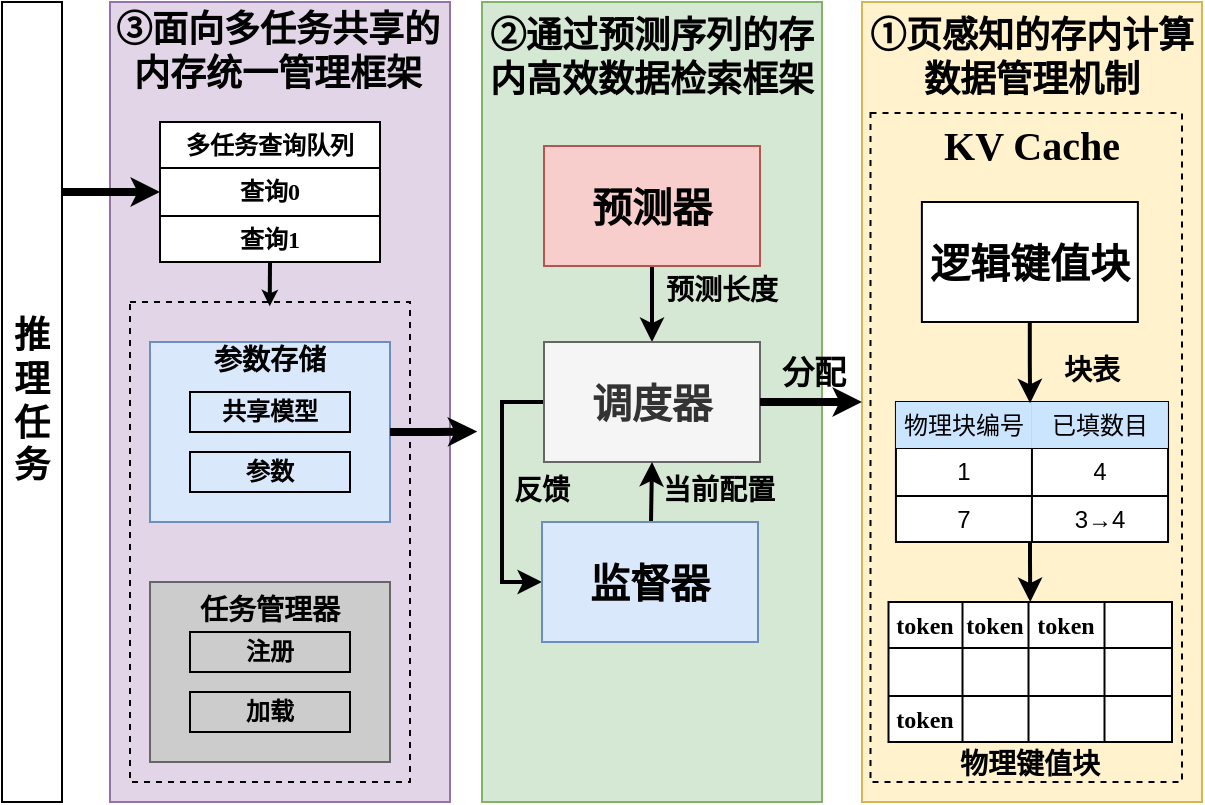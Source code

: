 <mxfile version="22.1.4" type="github">
  <diagram name="第 1 页" id="zTOf3-CGoBFPhX1lA7_f">
    <mxGraphModel dx="1179" dy="679" grid="1" gridSize="10" guides="1" tooltips="1" connect="1" arrows="1" fold="1" page="1" pageScale="1" pageWidth="827" pageHeight="1169" math="0" shadow="0">
      <root>
        <mxCell id="0" />
        <mxCell id="1" parent="0" />
        <mxCell id="1tt3a1rVnRaawe3LGonH-4" value="&lt;font face=&quot;宋体&quot; size=&quot;1&quot; style=&quot;&quot;&gt;&lt;span style=&quot;font-size: 18px;&quot;&gt;&lt;b&gt;推理任务&lt;/b&gt;&lt;/span&gt;&lt;/font&gt;" style="rounded=0;whiteSpace=wrap;html=1;" vertex="1" parent="1">
          <mxGeometry x="30" y="160" width="30" height="400" as="geometry" />
        </mxCell>
        <mxCell id="1tt3a1rVnRaawe3LGonH-35" value="" style="group" vertex="1" connectable="0" parent="1">
          <mxGeometry x="60" y="160" width="210" height="400" as="geometry" />
        </mxCell>
        <mxCell id="1tt3a1rVnRaawe3LGonH-1" value="" style="rounded=0;whiteSpace=wrap;html=1;fillColor=#e1d5e7;strokeColor=#9673a6;" vertex="1" parent="1tt3a1rVnRaawe3LGonH-35">
          <mxGeometry x="24" width="170" height="400" as="geometry" />
        </mxCell>
        <mxCell id="1tt3a1rVnRaawe3LGonH-16" value="&lt;font face=&quot;宋体&quot; style=&quot;font-size: 18px;&quot;&gt;&lt;b&gt;&lt;font style=&quot;font-size: 18px;&quot;&gt;③&lt;/font&gt;面向多任务共享的内存统一管理框架&lt;/b&gt;&lt;/font&gt;" style="text;html=1;strokeColor=none;fillColor=none;align=center;verticalAlign=middle;whiteSpace=wrap;rounded=0;" vertex="1" parent="1tt3a1rVnRaawe3LGonH-35">
          <mxGeometry x="24" width="168" height="50" as="geometry" />
        </mxCell>
        <mxCell id="1tt3a1rVnRaawe3LGonH-20" value="" style="shape=table;startSize=0;container=1;collapsible=0;childLayout=tableLayout;fontFamily=宋体;fontStyle=1" vertex="1" parent="1tt3a1rVnRaawe3LGonH-35">
          <mxGeometry x="49" y="60" width="110" height="70" as="geometry" />
        </mxCell>
        <mxCell id="1tt3a1rVnRaawe3LGonH-21" value="" style="shape=tableRow;horizontal=0;startSize=0;swimlaneHead=0;swimlaneBody=0;strokeColor=inherit;top=0;left=0;bottom=0;right=0;collapsible=0;dropTarget=0;fillColor=none;points=[[0,0.5],[1,0.5]];portConstraint=eastwest;" vertex="1" parent="1tt3a1rVnRaawe3LGonH-20">
          <mxGeometry width="110" height="23" as="geometry" />
        </mxCell>
        <mxCell id="1tt3a1rVnRaawe3LGonH-22" value="&lt;font face=&quot;宋体&quot;&gt;&lt;b&gt;多任务查询队列&lt;/b&gt;&lt;/font&gt;" style="shape=partialRectangle;html=1;whiteSpace=wrap;connectable=0;strokeColor=inherit;overflow=hidden;fillColor=none;top=0;left=0;bottom=0;right=0;pointerEvents=1;" vertex="1" parent="1tt3a1rVnRaawe3LGonH-21">
          <mxGeometry width="110" height="23" as="geometry">
            <mxRectangle width="110" height="23" as="alternateBounds" />
          </mxGeometry>
        </mxCell>
        <mxCell id="1tt3a1rVnRaawe3LGonH-38" style="shape=tableRow;horizontal=0;startSize=0;swimlaneHead=0;swimlaneBody=0;strokeColor=inherit;top=0;left=0;bottom=0;right=0;collapsible=0;dropTarget=0;fillColor=none;points=[[0,0.5],[1,0.5]];portConstraint=eastwest;" vertex="1" parent="1tt3a1rVnRaawe3LGonH-20">
          <mxGeometry y="23" width="110" height="24" as="geometry" />
        </mxCell>
        <mxCell id="1tt3a1rVnRaawe3LGonH-39" value="&lt;font style=&quot;font-size: 12px;&quot; face=&quot;宋体&quot;&gt;&lt;b&gt;查询0&lt;/b&gt;&lt;/font&gt;" style="shape=partialRectangle;html=1;whiteSpace=wrap;connectable=0;strokeColor=inherit;overflow=hidden;fillColor=none;top=0;left=0;bottom=0;right=0;pointerEvents=1;" vertex="1" parent="1tt3a1rVnRaawe3LGonH-38">
          <mxGeometry width="110" height="24" as="geometry">
            <mxRectangle width="110" height="24" as="alternateBounds" />
          </mxGeometry>
        </mxCell>
        <mxCell id="1tt3a1rVnRaawe3LGonH-40" style="shape=tableRow;horizontal=0;startSize=0;swimlaneHead=0;swimlaneBody=0;strokeColor=inherit;top=0;left=0;bottom=0;right=0;collapsible=0;dropTarget=0;fillColor=none;points=[[0,0.5],[1,0.5]];portConstraint=eastwest;" vertex="1" parent="1tt3a1rVnRaawe3LGonH-20">
          <mxGeometry y="47" width="110" height="23" as="geometry" />
        </mxCell>
        <mxCell id="1tt3a1rVnRaawe3LGonH-41" value="&lt;b&gt;&lt;font face=&quot;宋体&quot;&gt;查询1&lt;/font&gt;&lt;/b&gt;" style="shape=partialRectangle;html=1;whiteSpace=wrap;connectable=0;strokeColor=inherit;overflow=hidden;fillColor=none;top=0;left=0;bottom=0;right=0;pointerEvents=1;" vertex="1" parent="1tt3a1rVnRaawe3LGonH-40">
          <mxGeometry width="110" height="23" as="geometry">
            <mxRectangle width="110" height="23" as="alternateBounds" />
          </mxGeometry>
        </mxCell>
        <mxCell id="1tt3a1rVnRaawe3LGonH-47" value="" style="rounded=0;whiteSpace=wrap;html=1;fillColor=#CCCCCC;fontColor=#333333;strokeColor=#666666;" vertex="1" parent="1tt3a1rVnRaawe3LGonH-35">
          <mxGeometry x="44" y="290" width="120" height="90" as="geometry" />
        </mxCell>
        <mxCell id="1tt3a1rVnRaawe3LGonH-48" value="&lt;b&gt;&lt;font face=&quot;宋体&quot; style=&quot;font-size: 14px;&quot;&gt;任务管理器&lt;/font&gt;&lt;/b&gt;" style="text;html=1;strokeColor=none;fillColor=none;align=center;verticalAlign=middle;whiteSpace=wrap;rounded=0;" vertex="1" parent="1tt3a1rVnRaawe3LGonH-35">
          <mxGeometry x="64" y="290" width="80" height="30" as="geometry" />
        </mxCell>
        <mxCell id="1tt3a1rVnRaawe3LGonH-49" value="&lt;b&gt;&lt;font face=&quot;宋体&quot;&gt;注册&lt;/font&gt;&lt;/b&gt;" style="rounded=0;whiteSpace=wrap;html=1;fillColor=none;" vertex="1" parent="1tt3a1rVnRaawe3LGonH-35">
          <mxGeometry x="64" y="315" width="80" height="20" as="geometry" />
        </mxCell>
        <mxCell id="1tt3a1rVnRaawe3LGonH-50" value="&lt;b&gt;&lt;font face=&quot;宋体&quot;&gt;加载&lt;/font&gt;&lt;/b&gt;" style="rounded=0;whiteSpace=wrap;html=1;fillColor=none;" vertex="1" parent="1tt3a1rVnRaawe3LGonH-35">
          <mxGeometry x="64" y="345" width="80" height="20" as="geometry" />
        </mxCell>
        <mxCell id="1tt3a1rVnRaawe3LGonH-51" value="" style="rounded=0;whiteSpace=wrap;html=1;fillColor=#dae8fc;strokeColor=#6c8ebf;" vertex="1" parent="1tt3a1rVnRaawe3LGonH-35">
          <mxGeometry x="44" y="170" width="120" height="90" as="geometry" />
        </mxCell>
        <mxCell id="1tt3a1rVnRaawe3LGonH-52" value="&lt;b&gt;&lt;font face=&quot;宋体&quot; style=&quot;font-size: 14px;&quot;&gt;参数存储&lt;/font&gt;&lt;/b&gt;" style="text;html=1;strokeColor=none;fillColor=none;align=center;verticalAlign=middle;whiteSpace=wrap;rounded=0;" vertex="1" parent="1tt3a1rVnRaawe3LGonH-35">
          <mxGeometry x="64" y="165" width="80" height="30" as="geometry" />
        </mxCell>
        <mxCell id="1tt3a1rVnRaawe3LGonH-53" value="&lt;b&gt;&lt;font face=&quot;宋体&quot;&gt;共享模型&lt;/font&gt;&lt;/b&gt;" style="rounded=0;whiteSpace=wrap;html=1;fillColor=none;" vertex="1" parent="1tt3a1rVnRaawe3LGonH-35">
          <mxGeometry x="64" y="195" width="80" height="20" as="geometry" />
        </mxCell>
        <mxCell id="1tt3a1rVnRaawe3LGonH-54" value="&lt;b&gt;&lt;font face=&quot;宋体&quot;&gt;参数&lt;/font&gt;&lt;/b&gt;" style="rounded=0;whiteSpace=wrap;html=1;fillColor=none;" vertex="1" parent="1tt3a1rVnRaawe3LGonH-35">
          <mxGeometry x="64" y="225" width="80" height="20" as="geometry" />
        </mxCell>
        <mxCell id="1tt3a1rVnRaawe3LGonH-6" value="" style="rounded=0;whiteSpace=wrap;html=1;dashed=1;fillColor=none;" vertex="1" parent="1tt3a1rVnRaawe3LGonH-35">
          <mxGeometry x="34" y="150" width="140" height="240" as="geometry" />
        </mxCell>
        <mxCell id="1tt3a1rVnRaawe3LGonH-56" style="edgeStyle=orthogonalEdgeStyle;rounded=0;orthogonalLoop=1;jettySize=auto;html=1;exitX=0.5;exitY=1;exitDx=0;exitDy=0;entryX=0.499;entryY=0.009;entryDx=0;entryDy=0;entryPerimeter=0;strokeWidth=2;endSize=2;endArrow=classic;endFill=1;" edge="1" parent="1tt3a1rVnRaawe3LGonH-35" source="1tt3a1rVnRaawe3LGonH-20" target="1tt3a1rVnRaawe3LGonH-6">
          <mxGeometry relative="1" as="geometry" />
        </mxCell>
        <mxCell id="1tt3a1rVnRaawe3LGonH-36" value="" style="group" vertex="1" connectable="0" parent="1">
          <mxGeometry x="270" y="160" width="204" height="400" as="geometry" />
        </mxCell>
        <mxCell id="1tt3a1rVnRaawe3LGonH-2" value="" style="rounded=0;whiteSpace=wrap;html=1;fillColor=#d5e8d4;strokeColor=#82b366;" vertex="1" parent="1tt3a1rVnRaawe3LGonH-36">
          <mxGeometry width="170" height="400" as="geometry" />
        </mxCell>
        <mxCell id="1tt3a1rVnRaawe3LGonH-14" value="&lt;font face=&quot;宋体&quot; style=&quot;font-size: 18px;&quot;&gt;&lt;b&gt;&lt;font style=&quot;font-size: 18px;&quot;&gt;②&lt;/font&gt;&lt;font style=&quot;font-size: 18px;&quot;&gt;通过预测序列的存内高效数据检索框架&lt;/font&gt;&lt;/b&gt;&lt;/font&gt;" style="text;html=1;strokeColor=none;fillColor=none;align=center;verticalAlign=middle;whiteSpace=wrap;rounded=0;" vertex="1" parent="1tt3a1rVnRaawe3LGonH-36">
          <mxGeometry width="170" height="56" as="geometry" />
        </mxCell>
        <mxCell id="1tt3a1rVnRaawe3LGonH-66" style="edgeStyle=orthogonalEdgeStyle;rounded=0;orthogonalLoop=1;jettySize=auto;html=1;exitX=0.5;exitY=1;exitDx=0;exitDy=0;entryX=0.5;entryY=0;entryDx=0;entryDy=0;strokeWidth=2;" edge="1" parent="1tt3a1rVnRaawe3LGonH-36" source="1tt3a1rVnRaawe3LGonH-59" target="1tt3a1rVnRaawe3LGonH-64">
          <mxGeometry relative="1" as="geometry" />
        </mxCell>
        <mxCell id="1tt3a1rVnRaawe3LGonH-59" value="&lt;font face=&quot;宋体&quot; style=&quot;font-size: 20px;&quot;&gt;&lt;b style=&quot;&quot;&gt;预测器&lt;/b&gt;&lt;/font&gt;" style="rounded=0;whiteSpace=wrap;html=1;fillColor=#f8cecc;strokeColor=#b85450;" vertex="1" parent="1tt3a1rVnRaawe3LGonH-36">
          <mxGeometry x="31" y="72" width="108" height="60" as="geometry" />
        </mxCell>
        <mxCell id="1tt3a1rVnRaawe3LGonH-70" style="edgeStyle=orthogonalEdgeStyle;rounded=0;orthogonalLoop=1;jettySize=auto;html=1;entryX=0;entryY=0.5;entryDx=0;entryDy=0;strokeWidth=2;" edge="1" parent="1tt3a1rVnRaawe3LGonH-36" source="1tt3a1rVnRaawe3LGonH-64" target="1tt3a1rVnRaawe3LGonH-65">
          <mxGeometry relative="1" as="geometry">
            <Array as="points">
              <mxPoint x="10" y="200" />
              <mxPoint x="10" y="290" />
            </Array>
          </mxGeometry>
        </mxCell>
        <mxCell id="1tt3a1rVnRaawe3LGonH-64" value="&lt;font face=&quot;宋体&quot; style=&quot;font-size: 20px;&quot;&gt;&lt;b style=&quot;&quot;&gt;调度器&lt;/b&gt;&lt;/font&gt;" style="rounded=0;whiteSpace=wrap;html=1;fillColor=#f5f5f5;fontColor=#333333;strokeColor=#666666;" vertex="1" parent="1tt3a1rVnRaawe3LGonH-36">
          <mxGeometry x="31" y="170" width="108" height="60" as="geometry" />
        </mxCell>
        <mxCell id="1tt3a1rVnRaawe3LGonH-71" style="rounded=0;orthogonalLoop=1;jettySize=auto;html=1;entryX=0.5;entryY=1;entryDx=0;entryDy=0;strokeWidth=2;" edge="1" parent="1tt3a1rVnRaawe3LGonH-36" source="1tt3a1rVnRaawe3LGonH-65" target="1tt3a1rVnRaawe3LGonH-64">
          <mxGeometry relative="1" as="geometry" />
        </mxCell>
        <mxCell id="1tt3a1rVnRaawe3LGonH-65" value="&lt;font face=&quot;宋体&quot; style=&quot;font-size: 20px;&quot;&gt;&lt;b style=&quot;&quot;&gt;监督器&lt;/b&gt;&lt;/font&gt;" style="rounded=0;whiteSpace=wrap;html=1;fillColor=#dae8fc;strokeColor=#6c8ebf;" vertex="1" parent="1tt3a1rVnRaawe3LGonH-36">
          <mxGeometry x="30" y="260" width="108" height="60" as="geometry" />
        </mxCell>
        <mxCell id="1tt3a1rVnRaawe3LGonH-67" value="&lt;b&gt;&lt;font face=&quot;宋体&quot; style=&quot;font-size: 14px;&quot;&gt;预测长度&lt;/font&gt;&lt;/b&gt;" style="text;html=1;strokeColor=none;fillColor=none;align=center;verticalAlign=middle;whiteSpace=wrap;rounded=0;" vertex="1" parent="1tt3a1rVnRaawe3LGonH-36">
          <mxGeometry x="90" y="130" width="60" height="30" as="geometry" />
        </mxCell>
        <mxCell id="1tt3a1rVnRaawe3LGonH-69" value="&lt;b&gt;&lt;font face=&quot;宋体&quot; style=&quot;font-size: 14px;&quot;&gt;反馈&lt;/font&gt;&lt;/b&gt;" style="text;html=1;strokeColor=none;fillColor=none;align=center;verticalAlign=middle;whiteSpace=wrap;rounded=0;" vertex="1" parent="1tt3a1rVnRaawe3LGonH-36">
          <mxGeometry x="10" y="230" width="40" height="30" as="geometry" />
        </mxCell>
        <mxCell id="1tt3a1rVnRaawe3LGonH-72" value="&lt;b&gt;&lt;font face=&quot;宋体&quot; style=&quot;font-size: 14px;&quot;&gt;当前配置&lt;/font&gt;&lt;/b&gt;" style="text;html=1;strokeColor=none;fillColor=none;align=center;verticalAlign=middle;whiteSpace=wrap;rounded=0;" vertex="1" parent="1tt3a1rVnRaawe3LGonH-36">
          <mxGeometry x="87" y="230" width="63" height="30" as="geometry" />
        </mxCell>
        <mxCell id="1tt3a1rVnRaawe3LGonH-58" value="&lt;b&gt;&lt;font face=&quot;宋体&quot; style=&quot;font-size: 16px;&quot;&gt;分配&lt;/font&gt;&lt;/b&gt;" style="text;html=1;strokeColor=none;fillColor=none;align=center;verticalAlign=middle;whiteSpace=wrap;rounded=0;" vertex="1" parent="1tt3a1rVnRaawe3LGonH-36">
          <mxGeometry x="136" y="170" width="60" height="30" as="geometry" />
        </mxCell>
        <mxCell id="1tt3a1rVnRaawe3LGonH-37" value="" style="group" vertex="1" connectable="0" parent="1">
          <mxGeometry x="460" y="160" width="170" height="400" as="geometry" />
        </mxCell>
        <mxCell id="1tt3a1rVnRaawe3LGonH-3" value="" style="rounded=0;whiteSpace=wrap;html=1;fillColor=#fff2cc;strokeColor=#d6b656;" vertex="1" parent="1tt3a1rVnRaawe3LGonH-37">
          <mxGeometry width="170" height="400" as="geometry" />
        </mxCell>
        <mxCell id="1tt3a1rVnRaawe3LGonH-15" value="&lt;b&gt;&lt;font face=&quot;宋体&quot;&gt;&lt;span style=&quot;font-size: 18px;&quot;&gt;①&lt;/span&gt;&lt;font style=&quot;font-size: 18px;&quot;&gt;页感知的存内计算数据管理机制&lt;/font&gt;&lt;/font&gt;&lt;/b&gt;" style="text;html=1;strokeColor=none;fillColor=none;align=center;verticalAlign=middle;whiteSpace=wrap;rounded=0;" vertex="1" parent="1tt3a1rVnRaawe3LGonH-37">
          <mxGeometry width="170" height="55.5" as="geometry" />
        </mxCell>
        <mxCell id="1tt3a1rVnRaawe3LGonH-74" value="" style="shape=table;startSize=0;container=1;collapsible=0;childLayout=tableLayout;fontFamily=宋体;fontStyle=1" vertex="1" parent="1tt3a1rVnRaawe3LGonH-37">
          <mxGeometry x="13.25" y="300" width="141.75" height="70" as="geometry" />
        </mxCell>
        <mxCell id="1tt3a1rVnRaawe3LGonH-75" value="" style="shape=tableRow;horizontal=0;startSize=0;swimlaneHead=0;swimlaneBody=0;strokeColor=inherit;top=0;left=0;bottom=0;right=0;collapsible=0;dropTarget=0;fillColor=none;points=[[0,0.5],[1,0.5]];portConstraint=eastwest;" vertex="1" parent="1tt3a1rVnRaawe3LGonH-74">
          <mxGeometry width="141.75" height="23" as="geometry" />
        </mxCell>
        <mxCell id="1tt3a1rVnRaawe3LGonH-87" value="&lt;b style=&quot;border-color: var(--border-color);&quot;&gt;&lt;font face=&quot;Times New Roman&quot;&gt;token&lt;/font&gt;&lt;/b&gt;" style="shape=partialRectangle;html=1;whiteSpace=wrap;connectable=0;strokeColor=inherit;overflow=hidden;fillColor=none;top=0;left=0;bottom=0;right=0;pointerEvents=1;" vertex="1" parent="1tt3a1rVnRaawe3LGonH-75">
          <mxGeometry width="37" height="23" as="geometry">
            <mxRectangle width="37" height="23" as="alternateBounds" />
          </mxGeometry>
        </mxCell>
        <mxCell id="1tt3a1rVnRaawe3LGonH-76" value="&lt;b style=&quot;&quot;&gt;&lt;font face=&quot;Times New Roman&quot;&gt;token&lt;/font&gt;&lt;/b&gt;" style="shape=partialRectangle;html=1;whiteSpace=wrap;connectable=0;strokeColor=inherit;overflow=hidden;fillColor=none;top=0;left=0;bottom=0;right=0;pointerEvents=1;" vertex="1" parent="1tt3a1rVnRaawe3LGonH-75">
          <mxGeometry x="37" width="33" height="23" as="geometry">
            <mxRectangle width="33" height="23" as="alternateBounds" />
          </mxGeometry>
        </mxCell>
        <mxCell id="1tt3a1rVnRaawe3LGonH-81" value="&lt;b style=&quot;border-color: var(--border-color);&quot;&gt;&lt;font face=&quot;Times New Roman&quot; style=&quot;border-color: var(--border-color);&quot;&gt;token&lt;/font&gt;&lt;/b&gt;" style="shape=partialRectangle;html=1;whiteSpace=wrap;connectable=0;strokeColor=inherit;overflow=hidden;fillColor=none;top=0;left=0;bottom=0;right=0;pointerEvents=1;" vertex="1" parent="1tt3a1rVnRaawe3LGonH-75">
          <mxGeometry x="70" width="38" height="23" as="geometry">
            <mxRectangle width="38" height="23" as="alternateBounds" />
          </mxGeometry>
        </mxCell>
        <mxCell id="1tt3a1rVnRaawe3LGonH-84" style="shape=partialRectangle;html=1;whiteSpace=wrap;connectable=0;strokeColor=inherit;overflow=hidden;fillColor=none;top=0;left=0;bottom=0;right=0;pointerEvents=1;" vertex="1" parent="1tt3a1rVnRaawe3LGonH-75">
          <mxGeometry x="108" width="34" height="23" as="geometry">
            <mxRectangle width="34" height="23" as="alternateBounds" />
          </mxGeometry>
        </mxCell>
        <mxCell id="1tt3a1rVnRaawe3LGonH-77" style="shape=tableRow;horizontal=0;startSize=0;swimlaneHead=0;swimlaneBody=0;strokeColor=inherit;top=0;left=0;bottom=0;right=0;collapsible=0;dropTarget=0;fillColor=none;points=[[0,0.5],[1,0.5]];portConstraint=eastwest;" vertex="1" parent="1tt3a1rVnRaawe3LGonH-74">
          <mxGeometry y="23" width="141.75" height="24" as="geometry" />
        </mxCell>
        <mxCell id="1tt3a1rVnRaawe3LGonH-88" style="shape=partialRectangle;html=1;whiteSpace=wrap;connectable=0;strokeColor=inherit;overflow=hidden;fillColor=none;top=0;left=0;bottom=0;right=0;pointerEvents=1;" vertex="1" parent="1tt3a1rVnRaawe3LGonH-77">
          <mxGeometry width="37" height="24" as="geometry">
            <mxRectangle width="37" height="24" as="alternateBounds" />
          </mxGeometry>
        </mxCell>
        <mxCell id="1tt3a1rVnRaawe3LGonH-78" value="" style="shape=partialRectangle;html=1;whiteSpace=wrap;connectable=0;strokeColor=inherit;overflow=hidden;fillColor=none;top=0;left=0;bottom=0;right=0;pointerEvents=1;" vertex="1" parent="1tt3a1rVnRaawe3LGonH-77">
          <mxGeometry x="37" width="33" height="24" as="geometry">
            <mxRectangle width="33" height="24" as="alternateBounds" />
          </mxGeometry>
        </mxCell>
        <mxCell id="1tt3a1rVnRaawe3LGonH-82" style="shape=partialRectangle;html=1;whiteSpace=wrap;connectable=0;strokeColor=inherit;overflow=hidden;fillColor=none;top=0;left=0;bottom=0;right=0;pointerEvents=1;" vertex="1" parent="1tt3a1rVnRaawe3LGonH-77">
          <mxGeometry x="70" width="38" height="24" as="geometry">
            <mxRectangle width="38" height="24" as="alternateBounds" />
          </mxGeometry>
        </mxCell>
        <mxCell id="1tt3a1rVnRaawe3LGonH-85" style="shape=partialRectangle;html=1;whiteSpace=wrap;connectable=0;strokeColor=inherit;overflow=hidden;fillColor=none;top=0;left=0;bottom=0;right=0;pointerEvents=1;" vertex="1" parent="1tt3a1rVnRaawe3LGonH-77">
          <mxGeometry x="108" width="34" height="24" as="geometry">
            <mxRectangle width="34" height="24" as="alternateBounds" />
          </mxGeometry>
        </mxCell>
        <mxCell id="1tt3a1rVnRaawe3LGonH-79" style="shape=tableRow;horizontal=0;startSize=0;swimlaneHead=0;swimlaneBody=0;strokeColor=inherit;top=0;left=0;bottom=0;right=0;collapsible=0;dropTarget=0;fillColor=none;points=[[0,0.5],[1,0.5]];portConstraint=eastwest;" vertex="1" parent="1tt3a1rVnRaawe3LGonH-74">
          <mxGeometry y="47" width="141.75" height="23" as="geometry" />
        </mxCell>
        <mxCell id="1tt3a1rVnRaawe3LGonH-89" value="&lt;b style=&quot;border-color: var(--border-color);&quot;&gt;&lt;font face=&quot;Times New Roman&quot; style=&quot;border-color: var(--border-color);&quot;&gt;token&lt;/font&gt;&lt;/b&gt;" style="shape=partialRectangle;html=1;whiteSpace=wrap;connectable=0;strokeColor=inherit;overflow=hidden;fillColor=none;top=0;left=0;bottom=0;right=0;pointerEvents=1;" vertex="1" parent="1tt3a1rVnRaawe3LGonH-79">
          <mxGeometry width="37" height="23" as="geometry">
            <mxRectangle width="37" height="23" as="alternateBounds" />
          </mxGeometry>
        </mxCell>
        <mxCell id="1tt3a1rVnRaawe3LGonH-80" value="" style="shape=partialRectangle;html=1;whiteSpace=wrap;connectable=0;strokeColor=inherit;overflow=hidden;fillColor=none;top=0;left=0;bottom=0;right=0;pointerEvents=1;" vertex="1" parent="1tt3a1rVnRaawe3LGonH-79">
          <mxGeometry x="37" width="33" height="23" as="geometry">
            <mxRectangle width="33" height="23" as="alternateBounds" />
          </mxGeometry>
        </mxCell>
        <mxCell id="1tt3a1rVnRaawe3LGonH-83" style="shape=partialRectangle;html=1;whiteSpace=wrap;connectable=0;strokeColor=inherit;overflow=hidden;fillColor=none;top=0;left=0;bottom=0;right=0;pointerEvents=1;" vertex="1" parent="1tt3a1rVnRaawe3LGonH-79">
          <mxGeometry x="70" width="38" height="23" as="geometry">
            <mxRectangle width="38" height="23" as="alternateBounds" />
          </mxGeometry>
        </mxCell>
        <mxCell id="1tt3a1rVnRaawe3LGonH-86" style="shape=partialRectangle;html=1;whiteSpace=wrap;connectable=0;strokeColor=inherit;overflow=hidden;fillColor=none;top=0;left=0;bottom=0;right=0;pointerEvents=1;" vertex="1" parent="1tt3a1rVnRaawe3LGonH-79">
          <mxGeometry x="108" width="34" height="23" as="geometry">
            <mxRectangle width="34" height="23" as="alternateBounds" />
          </mxGeometry>
        </mxCell>
        <mxCell id="1tt3a1rVnRaawe3LGonH-90" value="&lt;b&gt;&lt;font face=&quot;宋体&quot; style=&quot;font-size: 14px;&quot;&gt;物理键值块&lt;/font&gt;&lt;/b&gt;" style="text;html=1;strokeColor=none;fillColor=none;align=center;verticalAlign=middle;whiteSpace=wrap;rounded=0;" vertex="1" parent="1tt3a1rVnRaawe3LGonH-37">
          <mxGeometry x="45.91" y="367" width="76.06" height="30" as="geometry" />
        </mxCell>
        <mxCell id="1tt3a1rVnRaawe3LGonH-120" style="edgeStyle=orthogonalEdgeStyle;rounded=0;orthogonalLoop=1;jettySize=auto;html=1;entryX=0.5;entryY=0;entryDx=0;entryDy=0;strokeWidth=2;" edge="1" parent="1tt3a1rVnRaawe3LGonH-37" source="1tt3a1rVnRaawe3LGonH-91" target="1tt3a1rVnRaawe3LGonH-74">
          <mxGeometry relative="1" as="geometry">
            <Array as="points">
              <mxPoint x="84" y="280" />
              <mxPoint x="84" y="280" />
            </Array>
          </mxGeometry>
        </mxCell>
        <mxCell id="1tt3a1rVnRaawe3LGonH-91" value="" style="shape=table;startSize=0;container=1;collapsible=0;childLayout=tableLayout;" vertex="1" parent="1tt3a1rVnRaawe3LGonH-37">
          <mxGeometry x="16.97" y="200" width="136.06" height="70" as="geometry" />
        </mxCell>
        <mxCell id="1tt3a1rVnRaawe3LGonH-92" value="" style="shape=tableRow;horizontal=0;startSize=0;swimlaneHead=0;swimlaneBody=0;strokeColor=inherit;top=0;left=0;bottom=0;right=0;collapsible=0;dropTarget=0;fillColor=none;points=[[0,0.5],[1,0.5]];portConstraint=eastwest;" vertex="1" parent="1tt3a1rVnRaawe3LGonH-91">
          <mxGeometry width="136.06" height="23" as="geometry" />
        </mxCell>
        <mxCell id="1tt3a1rVnRaawe3LGonH-93" value="物理块编号" style="shape=partialRectangle;html=1;whiteSpace=wrap;connectable=0;strokeColor=#6c8ebf;overflow=hidden;fillColor=#CCE5FF;top=0;left=0;bottom=0;right=0;pointerEvents=1;" vertex="1" parent="1tt3a1rVnRaawe3LGonH-92">
          <mxGeometry width="68" height="23" as="geometry">
            <mxRectangle width="68" height="23" as="alternateBounds" />
          </mxGeometry>
        </mxCell>
        <mxCell id="1tt3a1rVnRaawe3LGonH-94" value="已填数目" style="shape=partialRectangle;html=1;whiteSpace=wrap;connectable=0;strokeColor=inherit;overflow=hidden;fillColor=#CCE5FF;top=0;left=0;bottom=0;right=0;pointerEvents=1;" vertex="1" parent="1tt3a1rVnRaawe3LGonH-92">
          <mxGeometry x="68" width="68" height="23" as="geometry">
            <mxRectangle width="68" height="23" as="alternateBounds" />
          </mxGeometry>
        </mxCell>
        <mxCell id="1tt3a1rVnRaawe3LGonH-95" value="" style="shape=tableRow;horizontal=0;startSize=0;swimlaneHead=0;swimlaneBody=0;strokeColor=inherit;top=0;left=0;bottom=0;right=0;collapsible=0;dropTarget=0;fillColor=none;points=[[0,0.5],[1,0.5]];portConstraint=eastwest;" vertex="1" parent="1tt3a1rVnRaawe3LGonH-91">
          <mxGeometry y="23" width="136.06" height="24" as="geometry" />
        </mxCell>
        <mxCell id="1tt3a1rVnRaawe3LGonH-96" value="1" style="shape=partialRectangle;html=1;whiteSpace=wrap;connectable=0;strokeColor=inherit;overflow=hidden;fillColor=none;top=0;left=0;bottom=0;right=0;pointerEvents=1;" vertex="1" parent="1tt3a1rVnRaawe3LGonH-95">
          <mxGeometry width="68" height="24" as="geometry">
            <mxRectangle width="68" height="24" as="alternateBounds" />
          </mxGeometry>
        </mxCell>
        <mxCell id="1tt3a1rVnRaawe3LGonH-97" value="4" style="shape=partialRectangle;html=1;whiteSpace=wrap;connectable=0;strokeColor=inherit;overflow=hidden;fillColor=none;top=0;left=0;bottom=0;right=0;pointerEvents=1;" vertex="1" parent="1tt3a1rVnRaawe3LGonH-95">
          <mxGeometry x="68" width="68" height="24" as="geometry">
            <mxRectangle width="68" height="24" as="alternateBounds" />
          </mxGeometry>
        </mxCell>
        <mxCell id="1tt3a1rVnRaawe3LGonH-98" value="" style="shape=tableRow;horizontal=0;startSize=0;swimlaneHead=0;swimlaneBody=0;strokeColor=inherit;top=0;left=0;bottom=0;right=0;collapsible=0;dropTarget=0;fillColor=none;points=[[0,0.5],[1,0.5]];portConstraint=eastwest;" vertex="1" parent="1tt3a1rVnRaawe3LGonH-91">
          <mxGeometry y="47" width="136.06" height="23" as="geometry" />
        </mxCell>
        <mxCell id="1tt3a1rVnRaawe3LGonH-99" value="7" style="shape=partialRectangle;html=1;whiteSpace=wrap;connectable=0;strokeColor=inherit;overflow=hidden;fillColor=none;top=0;left=0;bottom=0;right=0;pointerEvents=1;" vertex="1" parent="1tt3a1rVnRaawe3LGonH-98">
          <mxGeometry width="68" height="23" as="geometry">
            <mxRectangle width="68" height="23" as="alternateBounds" />
          </mxGeometry>
        </mxCell>
        <mxCell id="1tt3a1rVnRaawe3LGonH-100" value="3→4" style="shape=partialRectangle;html=1;whiteSpace=wrap;connectable=0;strokeColor=inherit;overflow=hidden;fillColor=none;top=0;left=0;bottom=0;right=0;pointerEvents=1;" vertex="1" parent="1tt3a1rVnRaawe3LGonH-98">
          <mxGeometry x="68" width="68" height="23" as="geometry">
            <mxRectangle width="68" height="23" as="alternateBounds" />
          </mxGeometry>
        </mxCell>
        <mxCell id="1tt3a1rVnRaawe3LGonH-101" value="&lt;font face=&quot;宋体&quot;&gt;&lt;span style=&quot;font-size: 14px;&quot;&gt;&lt;b&gt;块表&lt;/b&gt;&lt;/span&gt;&lt;/font&gt;" style="text;html=1;strokeColor=none;fillColor=none;align=center;verticalAlign=middle;whiteSpace=wrap;rounded=0;" vertex="1" parent="1tt3a1rVnRaawe3LGonH-37">
          <mxGeometry x="76.97" y="170" width="76.06" height="30" as="geometry" />
        </mxCell>
        <mxCell id="1tt3a1rVnRaawe3LGonH-118" value="&lt;font face=&quot;宋体&quot; style=&quot;font-size: 20px;&quot;&gt;&lt;b style=&quot;&quot;&gt;逻辑键值块&lt;/b&gt;&lt;/font&gt;" style="rounded=0;whiteSpace=wrap;html=1;" vertex="1" parent="1tt3a1rVnRaawe3LGonH-37">
          <mxGeometry x="29.94" y="100" width="108" height="60" as="geometry" />
        </mxCell>
        <mxCell id="1tt3a1rVnRaawe3LGonH-119" style="edgeStyle=orthogonalEdgeStyle;rounded=0;orthogonalLoop=1;jettySize=auto;html=1;entryX=0.493;entryY=0.027;entryDx=0;entryDy=0;entryPerimeter=0;strokeWidth=2;" edge="1" parent="1tt3a1rVnRaawe3LGonH-37" source="1tt3a1rVnRaawe3LGonH-118" target="1tt3a1rVnRaawe3LGonH-92">
          <mxGeometry relative="1" as="geometry" />
        </mxCell>
        <mxCell id="1tt3a1rVnRaawe3LGonH-122" value="&lt;b&gt;&lt;font face=&quot;Times New Roman&quot; style=&quot;font-size: 20px;&quot;&gt;KV Cache&lt;/font&gt;&lt;/b&gt;" style="text;html=1;strokeColor=none;fillColor=none;align=center;verticalAlign=middle;whiteSpace=wrap;rounded=0;" vertex="1" parent="1tt3a1rVnRaawe3LGonH-37">
          <mxGeometry x="37.96" y="55.5" width="94.09" height="30" as="geometry" />
        </mxCell>
        <mxCell id="1tt3a1rVnRaawe3LGonH-121" value="" style="rounded=0;whiteSpace=wrap;html=1;dashed=1;fillColor=none;" vertex="1" parent="1tt3a1rVnRaawe3LGonH-37">
          <mxGeometry x="4.25" y="55.5" width="155.75" height="334.5" as="geometry" />
        </mxCell>
        <mxCell id="1tt3a1rVnRaawe3LGonH-55" style="edgeStyle=orthogonalEdgeStyle;rounded=0;orthogonalLoop=1;jettySize=auto;html=1;exitX=1;exitY=0.5;exitDx=0;exitDy=0;entryX=-0.014;entryY=0.537;entryDx=0;entryDy=0;entryPerimeter=0;strokeWidth=4;endSize=2;" edge="1" parent="1" source="1tt3a1rVnRaawe3LGonH-51" target="1tt3a1rVnRaawe3LGonH-2">
          <mxGeometry relative="1" as="geometry" />
        </mxCell>
        <mxCell id="1tt3a1rVnRaawe3LGonH-57" style="edgeStyle=orthogonalEdgeStyle;rounded=0;orthogonalLoop=1;jettySize=auto;html=1;entryX=0;entryY=0.5;entryDx=0;entryDy=0;strokeWidth=4;endSize=2;exitX=1;exitY=0.5;exitDx=0;exitDy=0;" edge="1" parent="1" source="1tt3a1rVnRaawe3LGonH-64" target="1tt3a1rVnRaawe3LGonH-3">
          <mxGeometry relative="1" as="geometry" />
        </mxCell>
        <mxCell id="1tt3a1rVnRaawe3LGonH-73" style="edgeStyle=orthogonalEdgeStyle;rounded=0;orthogonalLoop=1;jettySize=auto;html=1;entryX=0;entryY=0.5;entryDx=0;entryDy=0;strokeWidth=4;endSize=2;" edge="1" parent="1" source="1tt3a1rVnRaawe3LGonH-4" target="1tt3a1rVnRaawe3LGonH-38">
          <mxGeometry relative="1" as="geometry">
            <Array as="points">
              <mxPoint x="80" y="255" />
              <mxPoint x="80" y="255" />
            </Array>
          </mxGeometry>
        </mxCell>
      </root>
    </mxGraphModel>
  </diagram>
</mxfile>
